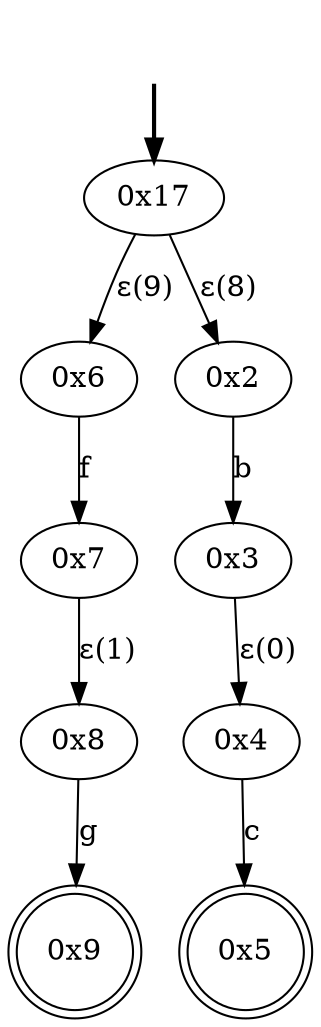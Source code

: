 digraph {
	fake [style=invisible]
	"0x9" [shape=doublecircle]
	"0x8"
	"0x4"
	"0x17" [root=true]
	"0x6"
	"0x5" [shape=doublecircle]
	"0x2"
	"0x7"
	"0x3"
	fake -> "0x17" [style=bold]
	"0x2" -> "0x3" [label=b]
	"0x4" -> "0x5" [label=c]
	"0x3" -> "0x4" [label="ε(0)"]
	"0x6" -> "0x7" [label=f]
	"0x8" -> "0x9" [label=g]
	"0x7" -> "0x8" [label="ε(1)"]
	"0x17" -> "0x2" [label="ε(8)"]
	"0x17" -> "0x6" [label="ε(9)"]
}
